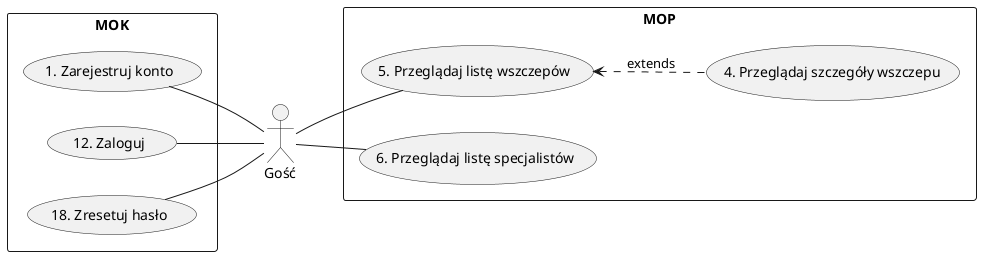 @startuml
left to right direction
skinparam packageStyle rectangle
actor Gość as g
rectangle MOK {
    usecase "1. Zarejestruj konto" as mok1
    usecase "12. Zaloguj" as mok12
    usecase "18. Zresetuj hasło" as mok18
}

rectangle MOP {
    usecase "4. Przeglądaj szczegóły wszczepu" as mop4
    usecase "5. Przeglądaj listę wszczepów" as mop5
    usecase "6. Przeglądaj listę specjalistów"  as mop6
}

g-- mop6
g -- mop5
mop5 <.. mop4 : extends
mok1 -- g
mok12 -- g
mok18 --g
@enduml